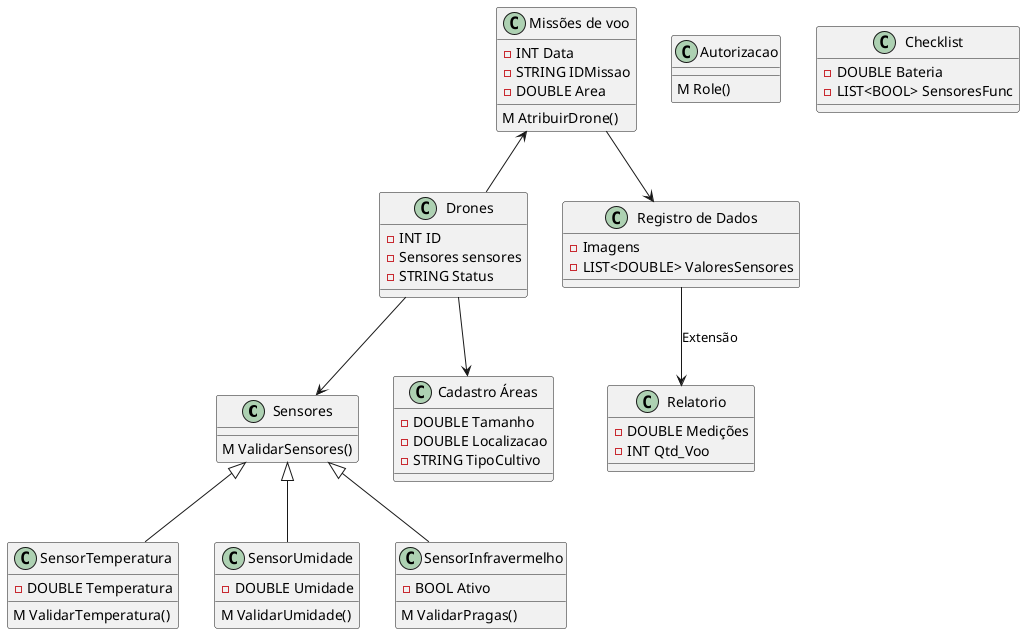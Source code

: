 @startuml ClassDiagram
' =============================
' Classes de Sensores
' =============================
class Sensores {
  M ValidarSensores()
}

class SensorTemperatura {
  - DOUBLE Temperatura
  M ValidarTemperatura()
}

class SensorUmidade {
  - DOUBLE Umidade
  M ValidarUmidade()
}

class SensorInfravermelho {
  - BOOL Ativo
  M ValidarPragas()
}

Sensores <|-- SensorTemperatura
Sensores <|-- SensorUmidade
Sensores <|-- SensorInfravermelho

' =============================
' Classes de Drones e Missões
' =============================
class Drones {
  - INT ID
  - Sensores sensores
  - STRING Status
}

class "Missões de voo" as MissoesVoo {
  - INT Data
  - STRING IDMissao
  - DOUBLE Area
  M AtribuirDrone()
}

class "Cadastro Áreas" as CadastroAreas {
  - DOUBLE Tamanho
  - DOUBLE Localizacao
  - STRING TipoCultivo
}

class "Registro de Dados" as RegistroDados {
  - Imagens
  - LIST<DOUBLE> ValoresSensores
}

class Relatorio {
  - DOUBLE Medições
  - INT Qtd_Voo
}

MissoesVoo <-- Drones
Drones --> Sensores
Drones --> CadastroAreas
MissoesVoo --> RegistroDados
RegistroDados --> Relatorio : "Extensão"

' =============================
' Outras Classes
' =============================

class Autorizacao {
  M Role()
  ' Verificação de role ADM ou Operador
}

class Checklist {
  - DOUBLE Bateria
  - LIST<BOOL> SensoresFunc
}
@enduml

